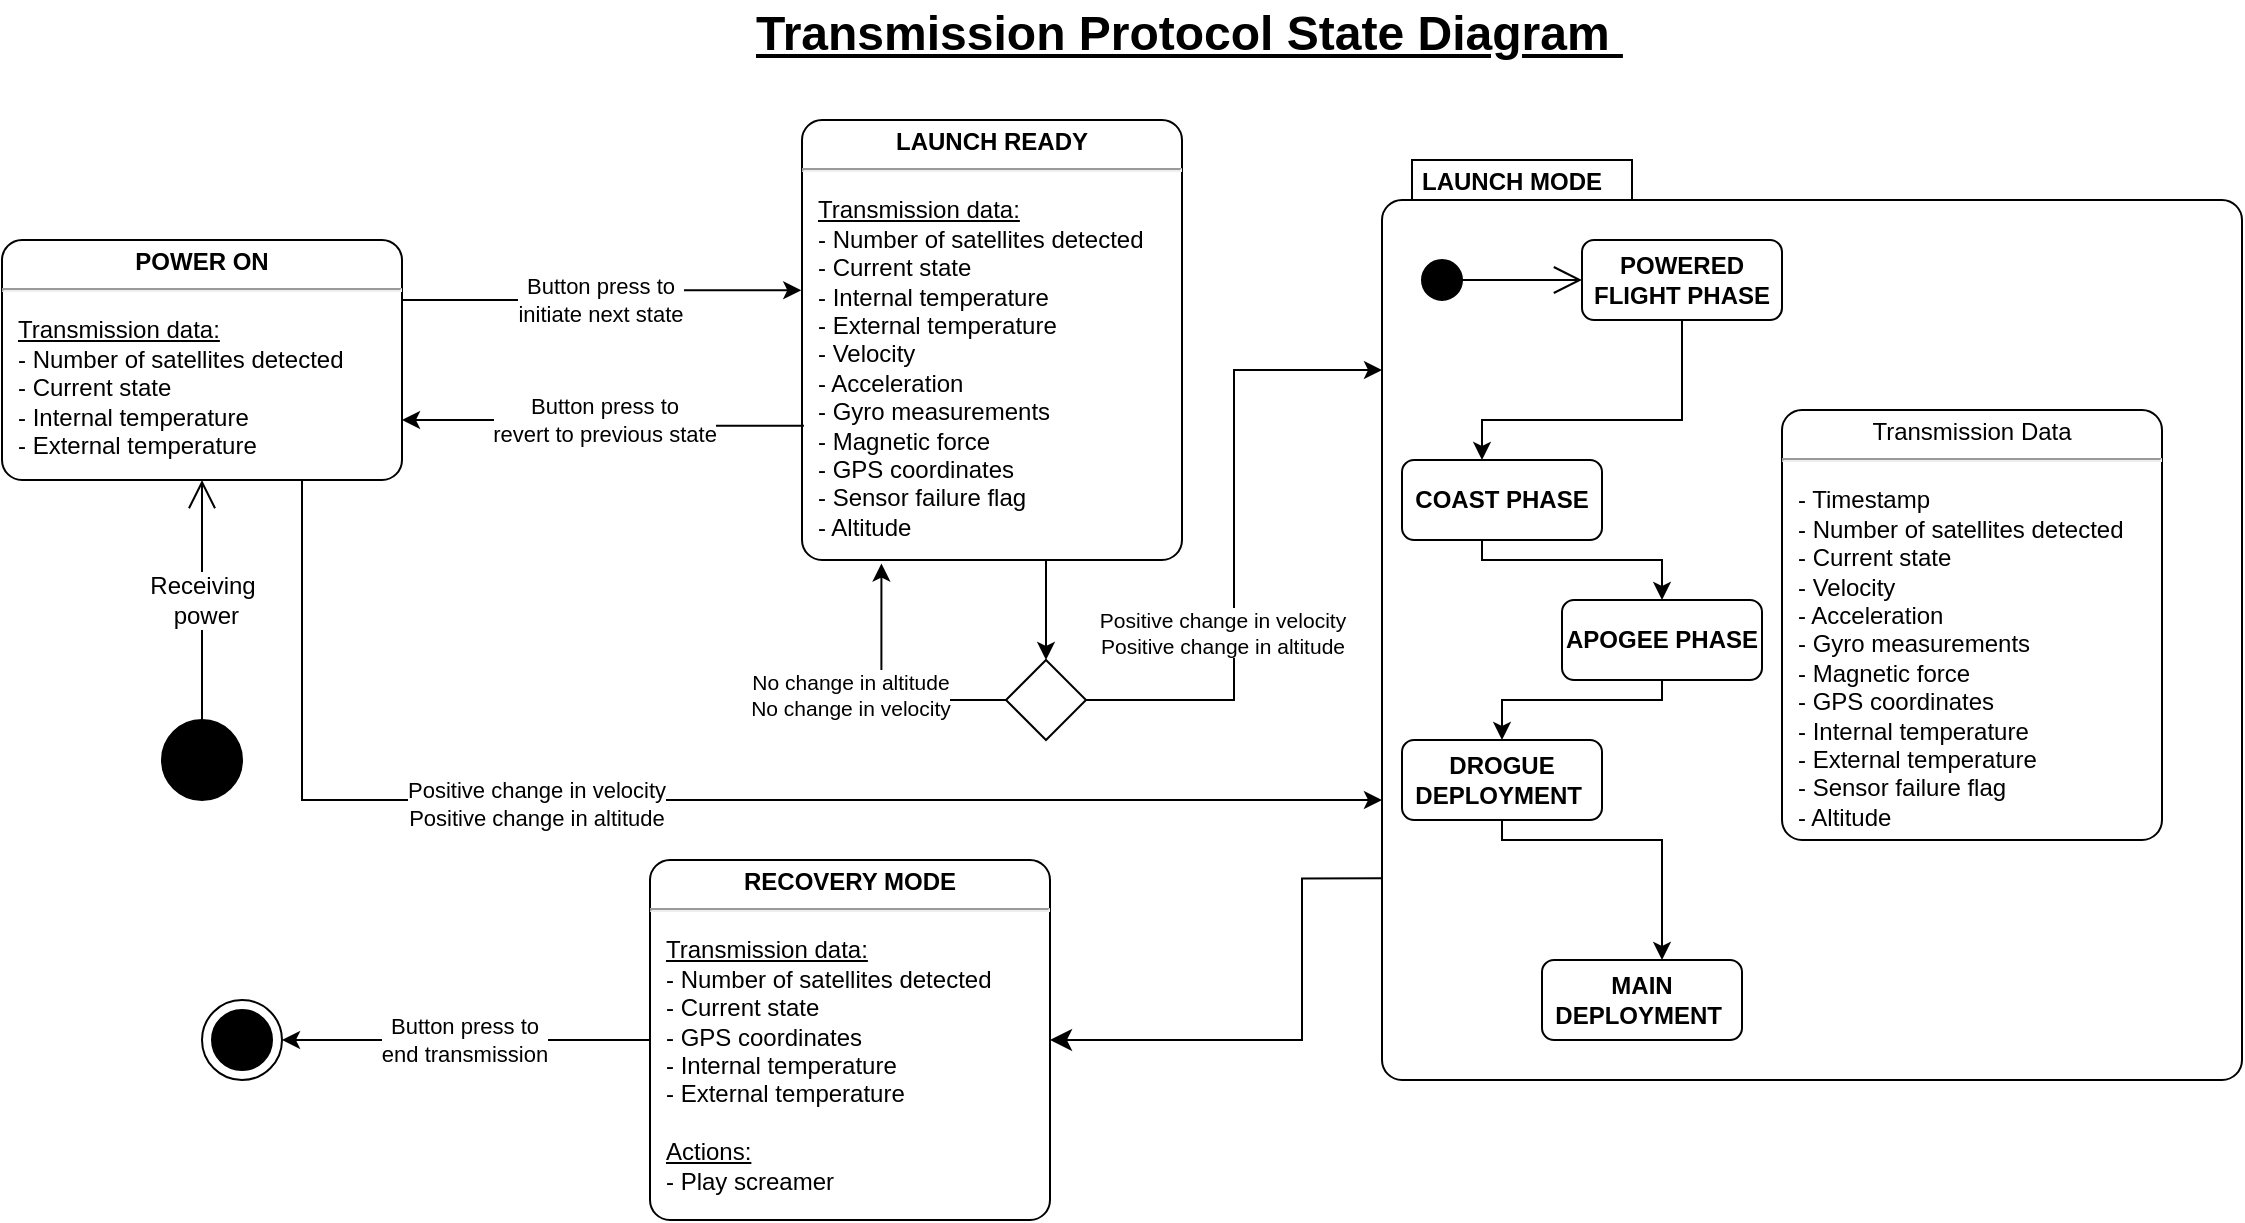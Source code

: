 <mxfile version="22.1.21" type="device">
  <diagram name="CARM state diagram" id="pw5OKiEH366dZnfy1Ik5">
    <mxGraphModel dx="358" dy="155" grid="1" gridSize="10" guides="1" tooltips="1" connect="1" arrows="1" fold="1" page="1" pageScale="1" pageWidth="850" pageHeight="1100" math="0" shadow="0">
      <root>
        <mxCell id="wuH4Zu86SxaXAd_5PtIq-0" />
        <mxCell id="wuH4Zu86SxaXAd_5PtIq-1" parent="wuH4Zu86SxaXAd_5PtIq-0" />
        <mxCell id="wuH4Zu86SxaXAd_5PtIq-2" value="" style="shape=ellipse;html=1;fillColor=#000000;fontSize=18;fontColor=#000000;strokeColor=#000000;" parent="wuH4Zu86SxaXAd_5PtIq-1" vertex="1">
          <mxGeometry x="130" y="400" width="40" height="40" as="geometry" />
        </mxCell>
        <mxCell id="wuH4Zu86SxaXAd_5PtIq-3" value="" style="shape=mxgraph.sysml.actFinal;html=1;verticalLabelPosition=bottom;labelBackgroundColor=#ffffff;verticalAlign=top;fontColor=#000000;fillColor=#FFFFFF;strokeColor=#000000;" parent="wuH4Zu86SxaXAd_5PtIq-1" vertex="1">
          <mxGeometry x="150" y="540" width="40" height="40" as="geometry" />
        </mxCell>
        <mxCell id="_izyGURYxtRqP74nNibb-6" style="edgeStyle=orthogonalEdgeStyle;rounded=0;orthogonalLoop=1;jettySize=auto;html=1;entryX=-0.002;entryY=0.387;entryDx=0;entryDy=0;entryPerimeter=0;exitX=1;exitY=0.25;exitDx=0;exitDy=0;exitPerimeter=0;" parent="wuH4Zu86SxaXAd_5PtIq-1" source="iHzWZplmQ0m5VMdAqqLW-0" target="_izyGURYxtRqP74nNibb-8" edge="1">
          <mxGeometry relative="1" as="geometry">
            <mxPoint x="757.6" y="156.18" as="targetPoint" />
            <mxPoint x="-10" y="409.5" as="sourcePoint" />
          </mxGeometry>
        </mxCell>
        <mxCell id="_izyGURYxtRqP74nNibb-7" value="Button press to&lt;br&gt;initiate next state" style="edgeLabel;html=1;align=center;verticalAlign=middle;resizable=0;points=[];" parent="_izyGURYxtRqP74nNibb-6" vertex="1" connectable="0">
          <mxGeometry x="-0.03" relative="1" as="geometry">
            <mxPoint as="offset" />
          </mxGeometry>
        </mxCell>
        <mxCell id="wuH4Zu86SxaXAd_5PtIq-8" value="LAUNCH MODE" style="shape=mxgraph.sysml.compState;align=left;verticalAlign=top;spacingTop=-3;spacingLeft=18;strokeWidth=1;recursiveResize=0;fontColor=#000000;strokeColor=#000000;fillColor=#FFFFFF;fontStyle=1" parent="wuH4Zu86SxaXAd_5PtIq-1" vertex="1">
          <mxGeometry x="740" y="120" width="430" height="460" as="geometry" />
        </mxCell>
        <mxCell id="wuH4Zu86SxaXAd_5PtIq-9" value="" style="shape=ellipse;html=1;fillColor=#000000;verticalLabelPosition=bottom;labelBackgroundColor=#ffffff;verticalAlign=top;fontColor=#000000;strokeColor=#000000;" parent="wuH4Zu86SxaXAd_5PtIq-8" vertex="1">
          <mxGeometry x="20" y="50" width="20" height="20" as="geometry" />
        </mxCell>
        <mxCell id="_izyGURYxtRqP74nNibb-16" value="&lt;p style=&quot;margin: 0px ; margin-top: 4px ; text-align: center&quot;&gt;Transmission Data&lt;/p&gt;&lt;hr&gt;&lt;p&gt;&lt;/p&gt;&lt;p style=&quot;margin: 0px ; margin-left: 8px ; text-align: left&quot;&gt;&lt;span style=&quot;background-color: initial;&quot;&gt;- Timestamp&lt;/span&gt;&lt;/p&gt;&lt;p style=&quot;margin: 0px ; margin-left: 8px ; text-align: left&quot;&gt;&lt;span style=&quot;background-color: initial;&quot;&gt;-&amp;nbsp;&lt;/span&gt;&lt;span style=&quot;background-color: initial;&quot;&gt;Number of satellites detected&amp;nbsp;&lt;/span&gt;&lt;/p&gt;&lt;p style=&quot;border-color: var(--border-color); margin: 0px 0px 0px 8px; text-align: left;&quot;&gt;- Current state&lt;/p&gt;&lt;p style=&quot;border-color: var(--border-color); margin: 0px 0px 0px 8px; text-align: left;&quot;&gt;- Velocity&lt;/p&gt;&lt;p style=&quot;border-color: var(--border-color); margin: 0px 0px 0px 8px; text-align: left;&quot;&gt;- Acceleration&lt;/p&gt;&lt;p style=&quot;border-color: var(--border-color); margin: 0px 0px 0px 8px; text-align: left;&quot;&gt;- Gyro measurements&lt;/p&gt;&lt;p style=&quot;border-color: var(--border-color); margin: 0px 0px 0px 8px; text-align: left;&quot;&gt;- Magnetic force&lt;/p&gt;&lt;p style=&quot;border-color: var(--border-color); margin: 0px 0px 0px 8px; text-align: left;&quot;&gt;- GPS coordinates&lt;/p&gt;&lt;p style=&quot;margin: 0px ; margin-left: 8px ; text-align: left&quot;&gt;- Internal temperature&lt;/p&gt;&lt;p style=&quot;margin: 0px ; margin-left: 8px ; text-align: left&quot;&gt;- External temperature&lt;/p&gt;&lt;p style=&quot;margin: 0px ; margin-left: 8px ; text-align: left&quot;&gt;- Sensor failure flag&lt;/p&gt;&lt;p style=&quot;margin: 0px ; margin-left: 8px ; text-align: left&quot;&gt;- Altitude&lt;/p&gt;" style="shape=mxgraph.sysml.simpleState;html=1;overflow=fill;whiteSpace=wrap;align=center;fontColor=#000000;fillColor=#FFFFFF;strokeColor=#000000;" parent="wuH4Zu86SxaXAd_5PtIq-8" vertex="1">
          <mxGeometry x="200" y="125" width="190" height="215" as="geometry" />
        </mxCell>
        <mxCell id="wuH4Zu86SxaXAd_5PtIq-12" value="" style="strokeColor=#000000;fillColor=inherit;gradientColor=inherit;edgeStyle=none;html=1;endArrow=open;endSize=12;fontColor=#000000;entryX=0;entryY=0.5;entryDx=0;entryDy=0;" parent="wuH4Zu86SxaXAd_5PtIq-8" source="wuH4Zu86SxaXAd_5PtIq-9" target="_izyGURYxtRqP74nNibb-18" edge="1">
          <mxGeometry relative="1" as="geometry">
            <mxPoint x="90" y="50" as="targetPoint" />
          </mxGeometry>
        </mxCell>
        <mxCell id="_izyGURYxtRqP74nNibb-27" value="" style="edgeStyle=orthogonalEdgeStyle;rounded=0;orthogonalLoop=1;jettySize=auto;html=1;" parent="wuH4Zu86SxaXAd_5PtIq-8" source="_izyGURYxtRqP74nNibb-18" target="_izyGURYxtRqP74nNibb-26" edge="1">
          <mxGeometry relative="1" as="geometry">
            <Array as="points">
              <mxPoint x="150" y="130" />
              <mxPoint x="50" y="130" />
            </Array>
          </mxGeometry>
        </mxCell>
        <mxCell id="_izyGURYxtRqP74nNibb-18" value="&lt;b&gt;POWERED FLIGHT PHASE&lt;/b&gt;" style="shape=rect;rounded=1;html=1;whiteSpace=wrap;align=center;fontColor=#000000;fillColor=#ffffff;strokeColor=#000000;" parent="wuH4Zu86SxaXAd_5PtIq-8" vertex="1">
          <mxGeometry x="100" y="40" width="100" height="40" as="geometry" />
        </mxCell>
        <mxCell id="_izyGURYxtRqP74nNibb-29" value="" style="edgeStyle=orthogonalEdgeStyle;rounded=0;orthogonalLoop=1;jettySize=auto;html=1;" parent="wuH4Zu86SxaXAd_5PtIq-8" source="_izyGURYxtRqP74nNibb-26" target="_izyGURYxtRqP74nNibb-28" edge="1">
          <mxGeometry relative="1" as="geometry">
            <Array as="points">
              <mxPoint x="50" y="200" />
              <mxPoint x="140" y="200" />
            </Array>
          </mxGeometry>
        </mxCell>
        <mxCell id="_izyGURYxtRqP74nNibb-26" value="&lt;b&gt;COAST PHASE&lt;/b&gt;" style="shape=rect;rounded=1;html=1;whiteSpace=wrap;align=center;fontColor=#000000;fillColor=#ffffff;strokeColor=#000000;" parent="wuH4Zu86SxaXAd_5PtIq-8" vertex="1">
          <mxGeometry x="10" y="150" width="100" height="40" as="geometry" />
        </mxCell>
        <mxCell id="_izyGURYxtRqP74nNibb-31" value="" style="edgeStyle=orthogonalEdgeStyle;rounded=0;orthogonalLoop=1;jettySize=auto;html=1;" parent="wuH4Zu86SxaXAd_5PtIq-8" source="_izyGURYxtRqP74nNibb-28" target="_izyGURYxtRqP74nNibb-30" edge="1">
          <mxGeometry relative="1" as="geometry">
            <Array as="points">
              <mxPoint x="140" y="270" />
              <mxPoint x="60" y="270" />
            </Array>
          </mxGeometry>
        </mxCell>
        <mxCell id="_izyGURYxtRqP74nNibb-28" value="&lt;b&gt;APOGEE PHASE&lt;/b&gt;" style="shape=rect;rounded=1;html=1;whiteSpace=wrap;align=center;fontColor=#000000;fillColor=#ffffff;strokeColor=#000000;" parent="wuH4Zu86SxaXAd_5PtIq-8" vertex="1">
          <mxGeometry x="90" y="220" width="100" height="40" as="geometry" />
        </mxCell>
        <mxCell id="_izyGURYxtRqP74nNibb-33" value="" style="edgeStyle=orthogonalEdgeStyle;rounded=0;orthogonalLoop=1;jettySize=auto;html=1;" parent="wuH4Zu86SxaXAd_5PtIq-8" source="_izyGURYxtRqP74nNibb-30" target="_izyGURYxtRqP74nNibb-32" edge="1">
          <mxGeometry relative="1" as="geometry">
            <Array as="points">
              <mxPoint x="60" y="340" />
              <mxPoint x="140" y="340" />
            </Array>
          </mxGeometry>
        </mxCell>
        <mxCell id="_izyGURYxtRqP74nNibb-30" value="&lt;b&gt;DROGUE DEPLOYMENT&amp;nbsp;&lt;/b&gt;" style="shape=rect;rounded=1;html=1;whiteSpace=wrap;align=center;fontColor=#000000;fillColor=#ffffff;strokeColor=#000000;" parent="wuH4Zu86SxaXAd_5PtIq-8" vertex="1">
          <mxGeometry x="10" y="290" width="100" height="40" as="geometry" />
        </mxCell>
        <mxCell id="_izyGURYxtRqP74nNibb-32" value="&lt;b&gt;MAIN DEPLOYMENT&amp;nbsp;&lt;/b&gt;" style="shape=rect;rounded=1;html=1;whiteSpace=wrap;align=center;fontColor=#000000;fillColor=#ffffff;strokeColor=#000000;" parent="wuH4Zu86SxaXAd_5PtIq-8" vertex="1">
          <mxGeometry x="80" y="400" width="100" height="40" as="geometry" />
        </mxCell>
        <mxCell id="wuH4Zu86SxaXAd_5PtIq-23" value="&lt;font style=&quot;font-size: 24px;&quot;&gt;Transmission Protocol State Diagram&amp;nbsp;&lt;/font&gt;" style="text;html=1;resizable=0;points=[];autosize=1;align=left;verticalAlign=top;spacingTop=-4;fontColor=#000000;fontSize=24;fontStyle=5" parent="wuH4Zu86SxaXAd_5PtIq-1" vertex="1">
          <mxGeometry x="425" y="40" width="460" height="40" as="geometry" />
        </mxCell>
        <mxCell id="_izyGURYxtRqP74nNibb-0" style="edgeStyle=orthogonalEdgeStyle;rounded=0;orthogonalLoop=1;jettySize=auto;html=1;exitX=0.5;exitY=1;exitDx=0;exitDy=0;exitPerimeter=0;" parent="wuH4Zu86SxaXAd_5PtIq-1" source="wuH4Zu86SxaXAd_5PtIq-3" target="wuH4Zu86SxaXAd_5PtIq-3" edge="1">
          <mxGeometry relative="1" as="geometry" />
        </mxCell>
        <mxCell id="_izyGURYxtRqP74nNibb-3" value="" style="edgeStyle=elbowEdgeStyle;html=1;elbow=horizontal;align=right;verticalAlign=bottom;rounded=0;labelBackgroundColor=none;endArrow=open;endSize=12;fontColor=#000000;strokeColor=#000000;entryX=0.5;entryY=1;entryDx=0;entryDy=0;entryPerimeter=0;exitX=0.5;exitY=0;exitDx=0;exitDy=0;" parent="wuH4Zu86SxaXAd_5PtIq-1" source="wuH4Zu86SxaXAd_5PtIq-2" target="iHzWZplmQ0m5VMdAqqLW-0" edge="1">
          <mxGeometry relative="1" as="geometry">
            <mxPoint x="210" y="420" as="sourcePoint" />
            <mxPoint x="200.0" y="160" as="targetPoint" />
            <Array as="points" />
          </mxGeometry>
        </mxCell>
        <mxCell id="_izyGURYxtRqP74nNibb-4" value="Receiving&lt;br&gt;&amp;nbsp;power" style="text;html=1;resizable=0;points=[];align=center;verticalAlign=middle;labelBackgroundColor=#ffffff;fontColor=#000000;" parent="_izyGURYxtRqP74nNibb-3" vertex="1" connectable="0">
          <mxGeometry y="-9" relative="1" as="geometry">
            <mxPoint x="-9" as="offset" />
          </mxGeometry>
        </mxCell>
        <mxCell id="_izyGURYxtRqP74nNibb-10" style="edgeStyle=orthogonalEdgeStyle;rounded=0;orthogonalLoop=1;jettySize=auto;html=1;exitX=0.75;exitY=1;exitDx=0;exitDy=0;exitPerimeter=0;entryX=0.5;entryY=0;entryDx=0;entryDy=0;" parent="wuH4Zu86SxaXAd_5PtIq-1" source="_izyGURYxtRqP74nNibb-8" target="_izyGURYxtRqP74nNibb-9" edge="1">
          <mxGeometry relative="1" as="geometry">
            <mxPoint x="570" y="360" as="targetPoint" />
            <Array as="points">
              <mxPoint x="572" y="250" />
            </Array>
          </mxGeometry>
        </mxCell>
        <mxCell id="_izyGURYxtRqP74nNibb-8" value="&lt;p style=&quot;margin: 0px ; margin-top: 4px ; text-align: center&quot;&gt;&lt;b&gt;LAUNCH READY&lt;/b&gt;&lt;/p&gt;&lt;hr&gt;&lt;p&gt;&lt;/p&gt;&lt;p style=&quot;margin: 0px ; margin-left: 8px ; text-align: left&quot;&gt;&lt;u&gt;Transmission data:&lt;/u&gt;&lt;/p&gt;&lt;p style=&quot;border-color: var(--border-color); margin: 0px 0px 0px 8px; text-align: left;&quot;&gt;- Number of satellites detected&amp;nbsp;&lt;/p&gt;&lt;p style=&quot;border-color: var(--border-color); margin: 0px 0px 0px 8px; text-align: left;&quot;&gt;- Current state&lt;/p&gt;&lt;p style=&quot;margin: 0px ; margin-left: 8px ; text-align: left&quot;&gt;- Internal temperature&lt;/p&gt;&lt;p style=&quot;margin: 0px ; margin-left: 8px ; text-align: left&quot;&gt;- External temperature&lt;/p&gt;&lt;p style=&quot;margin: 0px ; margin-left: 8px ; text-align: left&quot;&gt;- Velocity&lt;/p&gt;&lt;p style=&quot;border-color: var(--border-color); margin: 0px 0px 0px 8px; text-align: left;&quot;&gt;- Acceleration&lt;/p&gt;&lt;p style=&quot;border-color: var(--border-color); margin: 0px 0px 0px 8px; text-align: left;&quot;&gt;- Gyro measurements&lt;/p&gt;&lt;p style=&quot;border-color: var(--border-color); margin: 0px 0px 0px 8px; text-align: left;&quot;&gt;- Magnetic force&lt;/p&gt;&lt;p style=&quot;border-color: var(--border-color); margin: 0px 0px 0px 8px; text-align: left;&quot;&gt;- GPS coordinates&lt;/p&gt;&lt;p style=&quot;border-color: var(--border-color); margin: 0px 0px 0px 8px; text-align: left;&quot;&gt;- Sensor failure flag&lt;/p&gt;&lt;p style=&quot;border-color: var(--border-color); margin: 0px 0px 0px 8px; text-align: left;&quot;&gt;- Altitude&lt;/p&gt;" style="shape=mxgraph.sysml.simpleState;html=1;overflow=fill;whiteSpace=wrap;align=center;fontColor=#000000;fillColor=#FFFFFF;strokeColor=#000000;" parent="wuH4Zu86SxaXAd_5PtIq-1" vertex="1">
          <mxGeometry x="450" y="100" width="190" height="220" as="geometry" />
        </mxCell>
        <mxCell id="_izyGURYxtRqP74nNibb-12" style="edgeStyle=orthogonalEdgeStyle;rounded=0;orthogonalLoop=1;jettySize=auto;html=1;entryX=0;entryY=0;entryDx=0;entryDy=105;entryPerimeter=0;exitX=1;exitY=0.5;exitDx=0;exitDy=0;fontSize=10;" parent="wuH4Zu86SxaXAd_5PtIq-1" source="_izyGURYxtRqP74nNibb-9" target="wuH4Zu86SxaXAd_5PtIq-8" edge="1">
          <mxGeometry relative="1" as="geometry">
            <mxPoint x="850" y="180" as="targetPoint" />
            <mxPoint x="750" y="190" as="sourcePoint" />
          </mxGeometry>
        </mxCell>
        <mxCell id="_izyGURYxtRqP74nNibb-14" value="Positive change in velocity&lt;br style=&quot;font-size: 10.5px;&quot;&gt;Positive change in altitude" style="edgeLabel;html=1;align=center;verticalAlign=middle;resizable=0;points=[];fontSize=10.5;" parent="_izyGURYxtRqP74nNibb-12" vertex="1" connectable="0">
          <mxGeometry x="-0.102" y="1" relative="1" as="geometry">
            <mxPoint x="-5" y="32" as="offset" />
          </mxGeometry>
        </mxCell>
        <mxCell id="_izyGURYxtRqP74nNibb-9" value="" style="shape=rhombus;html=1;labelPosition=right;align=left;verticalAlign=middle;fontColor=#000000;strokeColor=#000000;fillColor=#FFFFFF;" parent="wuH4Zu86SxaXAd_5PtIq-1" vertex="1">
          <mxGeometry x="552" y="370" width="40" height="40" as="geometry" />
        </mxCell>
        <mxCell id="_izyGURYxtRqP74nNibb-11" style="edgeStyle=orthogonalEdgeStyle;rounded=0;orthogonalLoop=1;jettySize=auto;html=1;exitX=0;exitY=0.5;exitDx=0;exitDy=0;entryX=0.209;entryY=1.008;entryDx=0;entryDy=0;entryPerimeter=0;" parent="wuH4Zu86SxaXAd_5PtIq-1" source="_izyGURYxtRqP74nNibb-9" target="_izyGURYxtRqP74nNibb-8" edge="1">
          <mxGeometry relative="1" as="geometry">
            <mxPoint x="530" y="390" as="sourcePoint" />
            <mxPoint x="490" y="340" as="targetPoint" />
            <Array as="points">
              <mxPoint x="490" y="390" />
            </Array>
          </mxGeometry>
        </mxCell>
        <mxCell id="_izyGURYxtRqP74nNibb-13" value="No change in altitude&lt;br style=&quot;font-size: 10.5px;&quot;&gt;No change in velocity" style="edgeLabel;html=1;align=center;verticalAlign=middle;resizable=0;points=[];fontSize=10.5;" parent="_izyGURYxtRqP74nNibb-11" vertex="1" connectable="0">
          <mxGeometry x="0.114" y="2" relative="1" as="geometry">
            <mxPoint x="-14" y="7" as="offset" />
          </mxGeometry>
        </mxCell>
        <mxCell id="_izyGURYxtRqP74nNibb-50" value="" style="edgeStyle=segmentEdgeStyle;endArrow=classic;html=1;curved=0;rounded=0;endSize=8;startSize=8;sourcePerimeterSpacing=0;targetPerimeterSpacing=0;exitX=-0.001;exitY=0.879;exitDx=0;exitDy=0;exitPerimeter=0;entryX=1;entryY=0.5;entryDx=0;entryDy=0;entryPerimeter=0;" parent="wuH4Zu86SxaXAd_5PtIq-1" target="_izyGURYxtRqP74nNibb-51" edge="1">
          <mxGeometry width="100" relative="1" as="geometry">
            <mxPoint x="740.0" y="479.18" as="sourcePoint" />
            <mxPoint x="525.4" y="560" as="targetPoint" />
            <Array as="points">
              <mxPoint x="700" y="479" />
              <mxPoint x="700" y="560" />
            </Array>
          </mxGeometry>
        </mxCell>
        <mxCell id="_izyGURYxtRqP74nNibb-52" value="" style="edgeStyle=orthogonalEdgeStyle;rounded=0;orthogonalLoop=1;jettySize=auto;html=1;" parent="wuH4Zu86SxaXAd_5PtIq-1" source="_izyGURYxtRqP74nNibb-51" target="wuH4Zu86SxaXAd_5PtIq-3" edge="1">
          <mxGeometry relative="1" as="geometry" />
        </mxCell>
        <mxCell id="pV1_nWLc1XVgZGlxJOyn-1" value="Button press to &lt;br&gt;end transmission" style="edgeLabel;html=1;align=center;verticalAlign=middle;resizable=0;points=[];" parent="_izyGURYxtRqP74nNibb-52" vertex="1" connectable="0">
          <mxGeometry x="0.252" y="3" relative="1" as="geometry">
            <mxPoint x="22" y="-3" as="offset" />
          </mxGeometry>
        </mxCell>
        <mxCell id="_izyGURYxtRqP74nNibb-51" value="&lt;p style=&quot;margin: 0px ; margin-top: 4px ; text-align: center&quot;&gt;&lt;b&gt;RECOVERY MODE&lt;/b&gt;&lt;/p&gt;&lt;hr&gt;&lt;p&gt;&lt;/p&gt;&lt;p style=&quot;margin: 0px ; margin-left: 8px ; text-align: left&quot;&gt;&lt;u&gt;Transmission data:&lt;/u&gt;&lt;/p&gt;&lt;p style=&quot;border-color: var(--border-color); margin: 0px 0px 0px 8px; text-align: left;&quot;&gt;- Number of satellites detected&amp;nbsp;&lt;br style=&quot;border-color: var(--border-color);&quot;&gt;&lt;/p&gt;&lt;p style=&quot;border-color: var(--border-color); margin: 0px 0px 0px 8px; text-align: left;&quot;&gt;- Current state&lt;/p&gt;&lt;p style=&quot;border-color: var(--border-color); margin: 0px 0px 0px 8px; text-align: left;&quot;&gt;- GPS coordinates&lt;/p&gt;&lt;p style=&quot;border-color: var(--border-color); margin: 0px 0px 0px 8px; text-align: left;&quot;&gt;- Internal temperature&lt;/p&gt;&lt;p style=&quot;border-color: var(--border-color); margin: 0px 0px 0px 8px; text-align: left;&quot;&gt;- External temperature&lt;/p&gt;&lt;p style=&quot;border-color: var(--border-color); margin: 0px 0px 0px 8px; text-align: left;&quot;&gt;&lt;br&gt;&lt;/p&gt;&lt;p style=&quot;border-color: var(--border-color); margin: 0px 0px 0px 8px; text-align: left;&quot;&gt;&lt;u&gt;Actions:&lt;/u&gt;&lt;/p&gt;&lt;p style=&quot;border-color: var(--border-color); margin: 0px 0px 0px 8px; text-align: left;&quot;&gt;- Play screamer&lt;/p&gt;" style="shape=mxgraph.sysml.simpleState;html=1;overflow=fill;whiteSpace=wrap;align=center;fontColor=#000000;fillColor=#FFFFFF;strokeColor=#000000;" parent="wuH4Zu86SxaXAd_5PtIq-1" vertex="1">
          <mxGeometry x="374" y="470" width="200" height="180" as="geometry" />
        </mxCell>
        <mxCell id="iHzWZplmQ0m5VMdAqqLW-0" value="&lt;p style=&quot;margin: 0px ; margin-top: 4px ; text-align: center&quot;&gt;&lt;b&gt;POWER ON&lt;/b&gt;&lt;/p&gt;&lt;hr&gt;&lt;p&gt;&lt;/p&gt;&lt;p style=&quot;margin: 0px ; margin-left: 8px ; text-align: left&quot;&gt;&lt;u&gt;Transmission data:&lt;/u&gt;&lt;/p&gt;&lt;p style=&quot;border-color: var(--border-color); margin: 0px 0px 0px 8px; text-align: left;&quot;&gt;- Number of satellites detected&amp;nbsp;&lt;/p&gt;&lt;p style=&quot;border-color: var(--border-color); margin: 0px 0px 0px 8px; text-align: left;&quot;&gt;- Current state&lt;/p&gt;&lt;p style=&quot;margin: 0px ; margin-left: 8px ; text-align: left&quot;&gt;- Internal temperature&lt;/p&gt;&lt;p style=&quot;margin: 0px ; margin-left: 8px ; text-align: left&quot;&gt;- External temperature&lt;/p&gt;" style="shape=mxgraph.sysml.simpleState;html=1;overflow=fill;whiteSpace=wrap;align=center;fontColor=#000000;fillColor=#FFFFFF;strokeColor=#000000;" parent="wuH4Zu86SxaXAd_5PtIq-1" vertex="1">
          <mxGeometry x="50" y="160" width="200" height="120" as="geometry" />
        </mxCell>
        <mxCell id="pV1_nWLc1XVgZGlxJOyn-8" style="edgeStyle=orthogonalEdgeStyle;rounded=0;orthogonalLoop=1;jettySize=auto;html=1;exitX=0.005;exitY=0.695;exitDx=0;exitDy=0;exitPerimeter=0;entryX=1;entryY=0.75;entryDx=0;entryDy=0;entryPerimeter=0;" parent="wuH4Zu86SxaXAd_5PtIq-1" source="_izyGURYxtRqP74nNibb-8" target="iHzWZplmQ0m5VMdAqqLW-0" edge="1">
          <mxGeometry relative="1" as="geometry" />
        </mxCell>
        <mxCell id="pV1_nWLc1XVgZGlxJOyn-9" value="Button press to&lt;br style=&quot;border-color: var(--border-color);&quot;&gt;revert to previous state" style="edgeLabel;html=1;align=center;verticalAlign=middle;resizable=0;points=[];" parent="pV1_nWLc1XVgZGlxJOyn-8" vertex="1" connectable="0">
          <mxGeometry x="0.258" relative="1" as="geometry">
            <mxPoint x="25" as="offset" />
          </mxGeometry>
        </mxCell>
        <mxCell id="DqNY-4gJKUNCP6mAGERK-0" style="edgeStyle=orthogonalEdgeStyle;rounded=0;orthogonalLoop=1;jettySize=auto;html=1;exitX=0.75;exitY=1;exitDx=0;exitDy=0;exitPerimeter=0;entryX=0;entryY=0;entryDx=0;entryDy=320;entryPerimeter=0;" edge="1" parent="wuH4Zu86SxaXAd_5PtIq-1" source="iHzWZplmQ0m5VMdAqqLW-0" target="wuH4Zu86SxaXAd_5PtIq-8">
          <mxGeometry relative="1" as="geometry" />
        </mxCell>
        <mxCell id="DqNY-4gJKUNCP6mAGERK-1" value="Positive change in velocity&lt;br style=&quot;border-color: var(--border-color); font-size: 10.5px;&quot;&gt;Positive change in altitude" style="edgeLabel;html=1;align=center;verticalAlign=middle;resizable=0;points=[];" vertex="1" connectable="0" parent="DqNY-4gJKUNCP6mAGERK-0">
          <mxGeometry x="0.341" y="-2" relative="1" as="geometry">
            <mxPoint x="-193" as="offset" />
          </mxGeometry>
        </mxCell>
      </root>
    </mxGraphModel>
  </diagram>
</mxfile>
